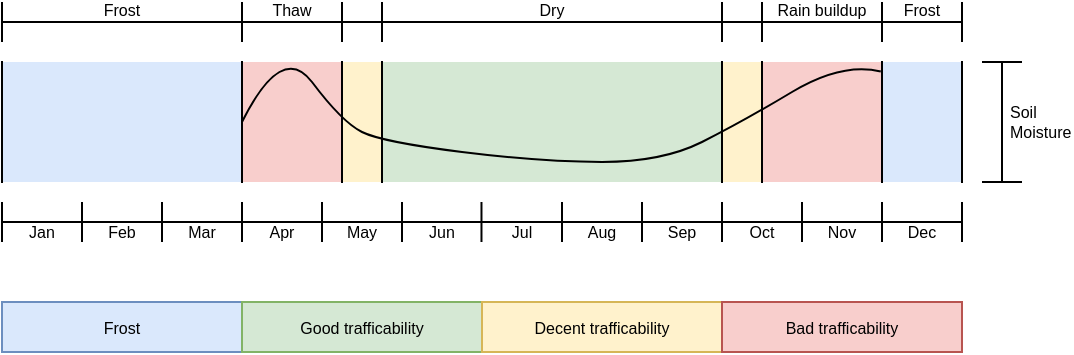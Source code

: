 <mxfile version="26.2.10">
  <diagram name="Page-1" id="9N8eXMv8AcEnYwuItZZL">
    <mxGraphModel dx="761" dy="460" grid="1" gridSize="10" guides="1" tooltips="1" connect="1" arrows="1" fold="1" page="1" pageScale="1" pageWidth="827" pageHeight="1169" math="0" shadow="0">
      <root>
        <mxCell id="0" />
        <mxCell id="1" parent="0" />
        <mxCell id="3gUJAdAVOH0FcPLW6eS--47" value="Soil Moisture" style="shape=crossbar;whiteSpace=wrap;html=1;rounded=1;direction=south;align=left;verticalAlign=middle;labelPosition=right;verticalLabelPosition=middle;fontSize=8;spacing=-6;" vertex="1" parent="1">
          <mxGeometry x="690" y="330" width="20" height="60" as="geometry" />
        </mxCell>
        <mxCell id="3gUJAdAVOH0FcPLW6eS--48" value="Frost" style="shape=crossbar;whiteSpace=wrap;html=1;rounded=1;fontSize=8;verticalAlign=bottom;labelPosition=center;verticalLabelPosition=top;align=center;spacingTop=0;spacing=-10;" vertex="1" parent="1">
          <mxGeometry x="200" y="300" width="120" height="20" as="geometry" />
        </mxCell>
        <mxCell id="3gUJAdAVOH0FcPLW6eS--49" value="Thaw" style="shape=crossbar;whiteSpace=wrap;html=1;rounded=1;fontSize=8;verticalAlign=bottom;labelPosition=center;verticalLabelPosition=top;align=center;spacingTop=0;spacing=-10;" vertex="1" parent="1">
          <mxGeometry x="320" y="300" width="50" height="20" as="geometry" />
        </mxCell>
        <mxCell id="3gUJAdAVOH0FcPLW6eS--50" value="" style="shape=crossbar;whiteSpace=wrap;html=1;rounded=1;fontSize=8;verticalAlign=bottom;labelPosition=center;verticalLabelPosition=top;align=center;spacingTop=0;spacing=-10;" vertex="1" parent="1">
          <mxGeometry x="370" y="300" width="20" height="20" as="geometry" />
        </mxCell>
        <mxCell id="3gUJAdAVOH0FcPLW6eS--53" value="Dry" style="shape=crossbar;whiteSpace=wrap;html=1;rounded=1;fontSize=8;verticalAlign=bottom;labelPosition=center;verticalLabelPosition=top;align=center;spacingTop=0;spacing=-10;" vertex="1" parent="1">
          <mxGeometry x="390" y="300" width="170" height="20" as="geometry" />
        </mxCell>
        <mxCell id="3gUJAdAVOH0FcPLW6eS--54" value="" style="shape=crossbar;whiteSpace=wrap;html=1;rounded=1;fontSize=8;verticalAlign=bottom;labelPosition=center;verticalLabelPosition=top;align=center;spacingTop=0;spacing=-10;" vertex="1" parent="1">
          <mxGeometry x="560" y="300" width="20" height="20" as="geometry" />
        </mxCell>
        <mxCell id="3gUJAdAVOH0FcPLW6eS--55" value="Rain buildup" style="shape=crossbar;whiteSpace=wrap;html=1;rounded=1;fontSize=8;verticalAlign=bottom;labelPosition=center;verticalLabelPosition=top;align=center;spacingTop=0;spacing=-10;" vertex="1" parent="1">
          <mxGeometry x="580" y="300" width="60" height="20" as="geometry" />
        </mxCell>
        <mxCell id="3gUJAdAVOH0FcPLW6eS--56" value="Frost" style="shape=crossbar;whiteSpace=wrap;html=1;rounded=1;fontSize=8;verticalAlign=bottom;labelPosition=center;verticalLabelPosition=top;align=center;spacingTop=0;spacing=-10;" vertex="1" parent="1">
          <mxGeometry x="640" y="300" width="40" height="20" as="geometry" />
        </mxCell>
        <mxCell id="3gUJAdAVOH0FcPLW6eS--5" value="" style="group" vertex="1" connectable="0" parent="1">
          <mxGeometry x="200" y="400" width="480" height="27" as="geometry" />
        </mxCell>
        <mxCell id="3gUJAdAVOH0FcPLW6eS--2" value="" style="shape=crossbar;whiteSpace=wrap;html=1;rounded=1;treeFolding=0;" vertex="1" parent="3gUJAdAVOH0FcPLW6eS--5">
          <mxGeometry width="480.0" height="20" as="geometry" />
        </mxCell>
        <mxCell id="3gUJAdAVOH0FcPLW6eS--4" value="" style="endArrow=none;html=1;rounded=0;" edge="1" parent="3gUJAdAVOH0FcPLW6eS--5">
          <mxGeometry width="50" height="50" relative="1" as="geometry">
            <mxPoint x="40.0" y="20.0" as="sourcePoint" />
            <mxPoint x="40.0" as="targetPoint" />
          </mxGeometry>
        </mxCell>
        <mxCell id="3gUJAdAVOH0FcPLW6eS--7" value="" style="endArrow=none;html=1;rounded=0;" edge="1" parent="3gUJAdAVOH0FcPLW6eS--5">
          <mxGeometry width="50" height="50" relative="1" as="geometry">
            <mxPoint x="80.0" y="20.0" as="sourcePoint" />
            <mxPoint x="80.0" as="targetPoint" />
          </mxGeometry>
        </mxCell>
        <mxCell id="3gUJAdAVOH0FcPLW6eS--8" value="" style="endArrow=none;html=1;rounded=0;" edge="1" parent="3gUJAdAVOH0FcPLW6eS--5">
          <mxGeometry width="50" height="50" relative="1" as="geometry">
            <mxPoint x="120" y="20.0" as="sourcePoint" />
            <mxPoint x="120" as="targetPoint" />
          </mxGeometry>
        </mxCell>
        <mxCell id="3gUJAdAVOH0FcPLW6eS--9" value="" style="endArrow=none;html=1;rounded=0;" edge="1" parent="3gUJAdAVOH0FcPLW6eS--5">
          <mxGeometry width="50" height="50" relative="1" as="geometry">
            <mxPoint x="160.0" y="20.0" as="sourcePoint" />
            <mxPoint x="160.0" as="targetPoint" />
          </mxGeometry>
        </mxCell>
        <mxCell id="3gUJAdAVOH0FcPLW6eS--10" value="" style="endArrow=none;html=1;rounded=0;" edge="1" parent="3gUJAdAVOH0FcPLW6eS--5">
          <mxGeometry width="50" height="50" relative="1" as="geometry">
            <mxPoint x="200.0" y="20.0" as="sourcePoint" />
            <mxPoint x="200.0" as="targetPoint" />
          </mxGeometry>
        </mxCell>
        <mxCell id="3gUJAdAVOH0FcPLW6eS--11" value="" style="endArrow=none;html=1;rounded=0;" edge="1" parent="3gUJAdAVOH0FcPLW6eS--5">
          <mxGeometry width="50" height="50" relative="1" as="geometry">
            <mxPoint x="239.74" y="20.0" as="sourcePoint" />
            <mxPoint x="239.74" as="targetPoint" />
          </mxGeometry>
        </mxCell>
        <mxCell id="3gUJAdAVOH0FcPLW6eS--12" value="" style="endArrow=none;html=1;rounded=0;" edge="1" parent="3gUJAdAVOH0FcPLW6eS--5">
          <mxGeometry width="50" height="50" relative="1" as="geometry">
            <mxPoint x="280.0" y="20.0" as="sourcePoint" />
            <mxPoint x="280.0" as="targetPoint" />
          </mxGeometry>
        </mxCell>
        <mxCell id="3gUJAdAVOH0FcPLW6eS--13" value="" style="endArrow=none;html=1;rounded=0;" edge="1" parent="3gUJAdAVOH0FcPLW6eS--5">
          <mxGeometry width="50" height="50" relative="1" as="geometry">
            <mxPoint x="320.0" y="20.0" as="sourcePoint" />
            <mxPoint x="320.0" as="targetPoint" />
          </mxGeometry>
        </mxCell>
        <mxCell id="3gUJAdAVOH0FcPLW6eS--14" value="" style="endArrow=none;html=1;rounded=0;" edge="1" parent="3gUJAdAVOH0FcPLW6eS--5">
          <mxGeometry width="50" height="50" relative="1" as="geometry">
            <mxPoint x="360.0" y="20.0" as="sourcePoint" />
            <mxPoint x="360.0" as="targetPoint" />
          </mxGeometry>
        </mxCell>
        <mxCell id="3gUJAdAVOH0FcPLW6eS--15" value="" style="endArrow=none;html=1;rounded=0;" edge="1" parent="3gUJAdAVOH0FcPLW6eS--5">
          <mxGeometry width="50" height="50" relative="1" as="geometry">
            <mxPoint x="400.0" y="20.0" as="sourcePoint" />
            <mxPoint x="400.0" as="targetPoint" />
          </mxGeometry>
        </mxCell>
        <mxCell id="3gUJAdAVOH0FcPLW6eS--16" value="" style="endArrow=none;html=1;rounded=0;" edge="1" parent="3gUJAdAVOH0FcPLW6eS--5">
          <mxGeometry width="50" height="50" relative="1" as="geometry">
            <mxPoint x="440.0" y="20.0" as="sourcePoint" />
            <mxPoint x="440.0" as="targetPoint" />
          </mxGeometry>
        </mxCell>
        <mxCell id="3gUJAdAVOH0FcPLW6eS--21" value="Apr" style="text;html=1;align=center;verticalAlign=bottom;whiteSpace=wrap;rounded=0;fontSize=8;spacing=6;" vertex="1" parent="3gUJAdAVOH0FcPLW6eS--5">
          <mxGeometry x="120" y="20" width="40" height="7" as="geometry" />
        </mxCell>
        <mxCell id="3gUJAdAVOH0FcPLW6eS--22" value="May" style="text;html=1;align=center;verticalAlign=bottom;whiteSpace=wrap;rounded=0;fontSize=8;spacing=6;" vertex="1" parent="3gUJAdAVOH0FcPLW6eS--5">
          <mxGeometry x="160" y="20" width="40" height="7" as="geometry" />
        </mxCell>
        <mxCell id="3gUJAdAVOH0FcPLW6eS--23" value="Jun" style="text;html=1;align=center;verticalAlign=bottom;whiteSpace=wrap;rounded=0;fontSize=8;spacing=6;" vertex="1" parent="3gUJAdAVOH0FcPLW6eS--5">
          <mxGeometry x="200" y="20" width="40" height="7" as="geometry" />
        </mxCell>
        <mxCell id="3gUJAdAVOH0FcPLW6eS--24" value="Jul" style="text;html=1;align=center;verticalAlign=bottom;whiteSpace=wrap;rounded=0;fontSize=8;spacing=6;" vertex="1" parent="3gUJAdAVOH0FcPLW6eS--5">
          <mxGeometry x="240" y="20" width="40" height="7" as="geometry" />
        </mxCell>
        <mxCell id="3gUJAdAVOH0FcPLW6eS--25" value="Aug" style="text;html=1;align=center;verticalAlign=bottom;whiteSpace=wrap;rounded=0;fontSize=8;spacing=6;" vertex="1" parent="3gUJAdAVOH0FcPLW6eS--5">
          <mxGeometry x="280" y="20" width="40" height="7" as="geometry" />
        </mxCell>
        <mxCell id="3gUJAdAVOH0FcPLW6eS--26" value="Sep" style="text;html=1;align=center;verticalAlign=bottom;whiteSpace=wrap;rounded=0;fontSize=8;spacing=6;" vertex="1" parent="3gUJAdAVOH0FcPLW6eS--5">
          <mxGeometry x="320" y="20" width="40" height="7" as="geometry" />
        </mxCell>
        <mxCell id="3gUJAdAVOH0FcPLW6eS--27" value="Oct" style="text;html=1;align=center;verticalAlign=bottom;whiteSpace=wrap;rounded=0;fontSize=8;spacing=6;" vertex="1" parent="3gUJAdAVOH0FcPLW6eS--5">
          <mxGeometry x="360" y="20" width="40" height="7" as="geometry" />
        </mxCell>
        <mxCell id="3gUJAdAVOH0FcPLW6eS--28" value="Nov" style="text;html=1;align=center;verticalAlign=bottom;whiteSpace=wrap;rounded=0;fontSize=8;spacing=6;" vertex="1" parent="3gUJAdAVOH0FcPLW6eS--5">
          <mxGeometry x="400" y="20" width="40" height="7" as="geometry" />
        </mxCell>
        <mxCell id="3gUJAdAVOH0FcPLW6eS--29" value="Dec" style="text;html=1;align=center;verticalAlign=bottom;whiteSpace=wrap;rounded=0;fontSize=8;spacing=6;" vertex="1" parent="3gUJAdAVOH0FcPLW6eS--5">
          <mxGeometry x="440" y="20" width="40" height="7" as="geometry" />
        </mxCell>
        <mxCell id="3gUJAdAVOH0FcPLW6eS--20" value="Mar" style="text;html=1;align=center;verticalAlign=bottom;whiteSpace=wrap;rounded=0;fontSize=8;spacing=6;" vertex="1" parent="3gUJAdAVOH0FcPLW6eS--5">
          <mxGeometry x="80" y="20" width="40" height="7" as="geometry" />
        </mxCell>
        <mxCell id="3gUJAdAVOH0FcPLW6eS--19" value="Feb" style="text;html=1;align=center;verticalAlign=bottom;whiteSpace=wrap;rounded=0;fontSize=8;spacing=6;" vertex="1" parent="3gUJAdAVOH0FcPLW6eS--5">
          <mxGeometry x="40" y="20" width="40" height="7" as="geometry" />
        </mxCell>
        <mxCell id="3gUJAdAVOH0FcPLW6eS--17" value="Jan" style="text;html=1;align=center;verticalAlign=bottom;whiteSpace=wrap;rounded=0;fontSize=8;spacing=6;" vertex="1" parent="3gUJAdAVOH0FcPLW6eS--5">
          <mxGeometry y="20" width="40" height="7" as="geometry" />
        </mxCell>
        <mxCell id="3gUJAdAVOH0FcPLW6eS--30" value="" style="shape=partialRectangle;whiteSpace=wrap;html=1;top=0;bottom=0;fillColor=#dae8fc;strokeColor=default;" vertex="1" parent="1">
          <mxGeometry x="200" y="330" width="480" height="60" as="geometry" />
        </mxCell>
        <mxCell id="3gUJAdAVOH0FcPLW6eS--40" value="" style="shape=partialRectangle;whiteSpace=wrap;html=1;top=0;bottom=0;fillColor=#d5e8d4;strokeColor=light-dark(#000000, #446e2c);" vertex="1" parent="1">
          <mxGeometry x="320" y="330" width="320" height="60" as="geometry" />
        </mxCell>
        <mxCell id="3gUJAdAVOH0FcPLW6eS--41" value="" style="shape=partialRectangle;whiteSpace=wrap;html=1;top=0;bottom=0;fillColor=#f8cecc;strokeColor=light-dark(#000000, #d7817e);" vertex="1" parent="1">
          <mxGeometry x="320" y="330" width="50" height="60" as="geometry" />
        </mxCell>
        <mxCell id="3gUJAdAVOH0FcPLW6eS--42" value="" style="shape=partialRectangle;whiteSpace=wrap;html=1;top=0;bottom=0;fillColor=#fff2cc;strokeColor=light-dark(#000000, #6d5100);" vertex="1" parent="1">
          <mxGeometry x="370" y="330" width="20" height="60" as="geometry" />
        </mxCell>
        <mxCell id="3gUJAdAVOH0FcPLW6eS--43" value="" style="shape=partialRectangle;whiteSpace=wrap;html=1;top=0;bottom=0;fillColor=#f8cecc;strokeColor=light-dark(#000000, #d7817e);" vertex="1" parent="1">
          <mxGeometry x="580" y="330" width="60" height="60" as="geometry" />
        </mxCell>
        <mxCell id="3gUJAdAVOH0FcPLW6eS--44" value="" style="shape=partialRectangle;whiteSpace=wrap;html=1;top=0;bottom=0;fillColor=#fff2cc;strokeColor=#000000;" vertex="1" parent="1">
          <mxGeometry x="560" y="330" width="20" height="60" as="geometry" />
        </mxCell>
        <mxCell id="3gUJAdAVOH0FcPLW6eS--46" value="" style="curved=1;endArrow=none;html=1;rounded=0;exitX=0;exitY=0.5;exitDx=0;exitDy=0;startFill=0;entryX=0.99;entryY=0.079;entryDx=0;entryDy=0;entryPerimeter=0;" edge="1" parent="1" source="3gUJAdAVOH0FcPLW6eS--41" target="3gUJAdAVOH0FcPLW6eS--43">
          <mxGeometry width="50" height="50" relative="1" as="geometry">
            <mxPoint x="380" y="400" as="sourcePoint" />
            <mxPoint x="430" y="350" as="targetPoint" />
            <Array as="points">
              <mxPoint x="340" y="320" />
              <mxPoint x="370" y="360" />
              <mxPoint x="390" y="370" />
              <mxPoint x="470" y="380" />
              <mxPoint x="530" y="380" />
              <mxPoint x="570" y="360" />
              <mxPoint x="620" y="330" />
            </Array>
          </mxGeometry>
        </mxCell>
        <mxCell id="3gUJAdAVOH0FcPLW6eS--80" value="&lt;font&gt;Frost&lt;/font&gt;" style="rounded=0;whiteSpace=wrap;html=1;fillColor=#dae8fc;strokeColor=#6c8ebf;fontSize=8;" vertex="1" parent="1">
          <mxGeometry x="200" y="450" width="120" height="25" as="geometry" />
        </mxCell>
        <mxCell id="3gUJAdAVOH0FcPLW6eS--81" value="&lt;font&gt;Good trafficability&lt;/font&gt;" style="rounded=0;whiteSpace=wrap;html=1;fillColor=#d5e8d4;strokeColor=#82b366;fontSize=8;" vertex="1" parent="1">
          <mxGeometry x="320" y="450" width="120" height="25" as="geometry" />
        </mxCell>
        <mxCell id="3gUJAdAVOH0FcPLW6eS--82" value="&lt;font&gt;Decent trafficability&lt;/font&gt;" style="rounded=0;whiteSpace=wrap;html=1;fillColor=#fff2cc;strokeColor=#d6b656;fontSize=8;" vertex="1" parent="1">
          <mxGeometry x="440" y="450" width="120" height="25" as="geometry" />
        </mxCell>
        <mxCell id="3gUJAdAVOH0FcPLW6eS--83" value="&lt;font&gt;Bad trafficability&lt;/font&gt;" style="rounded=0;whiteSpace=wrap;html=1;fillColor=#f8cecc;strokeColor=#b85450;fontSize=8;" vertex="1" parent="1">
          <mxGeometry x="560" y="450" width="120" height="25" as="geometry" />
        </mxCell>
      </root>
    </mxGraphModel>
  </diagram>
</mxfile>
